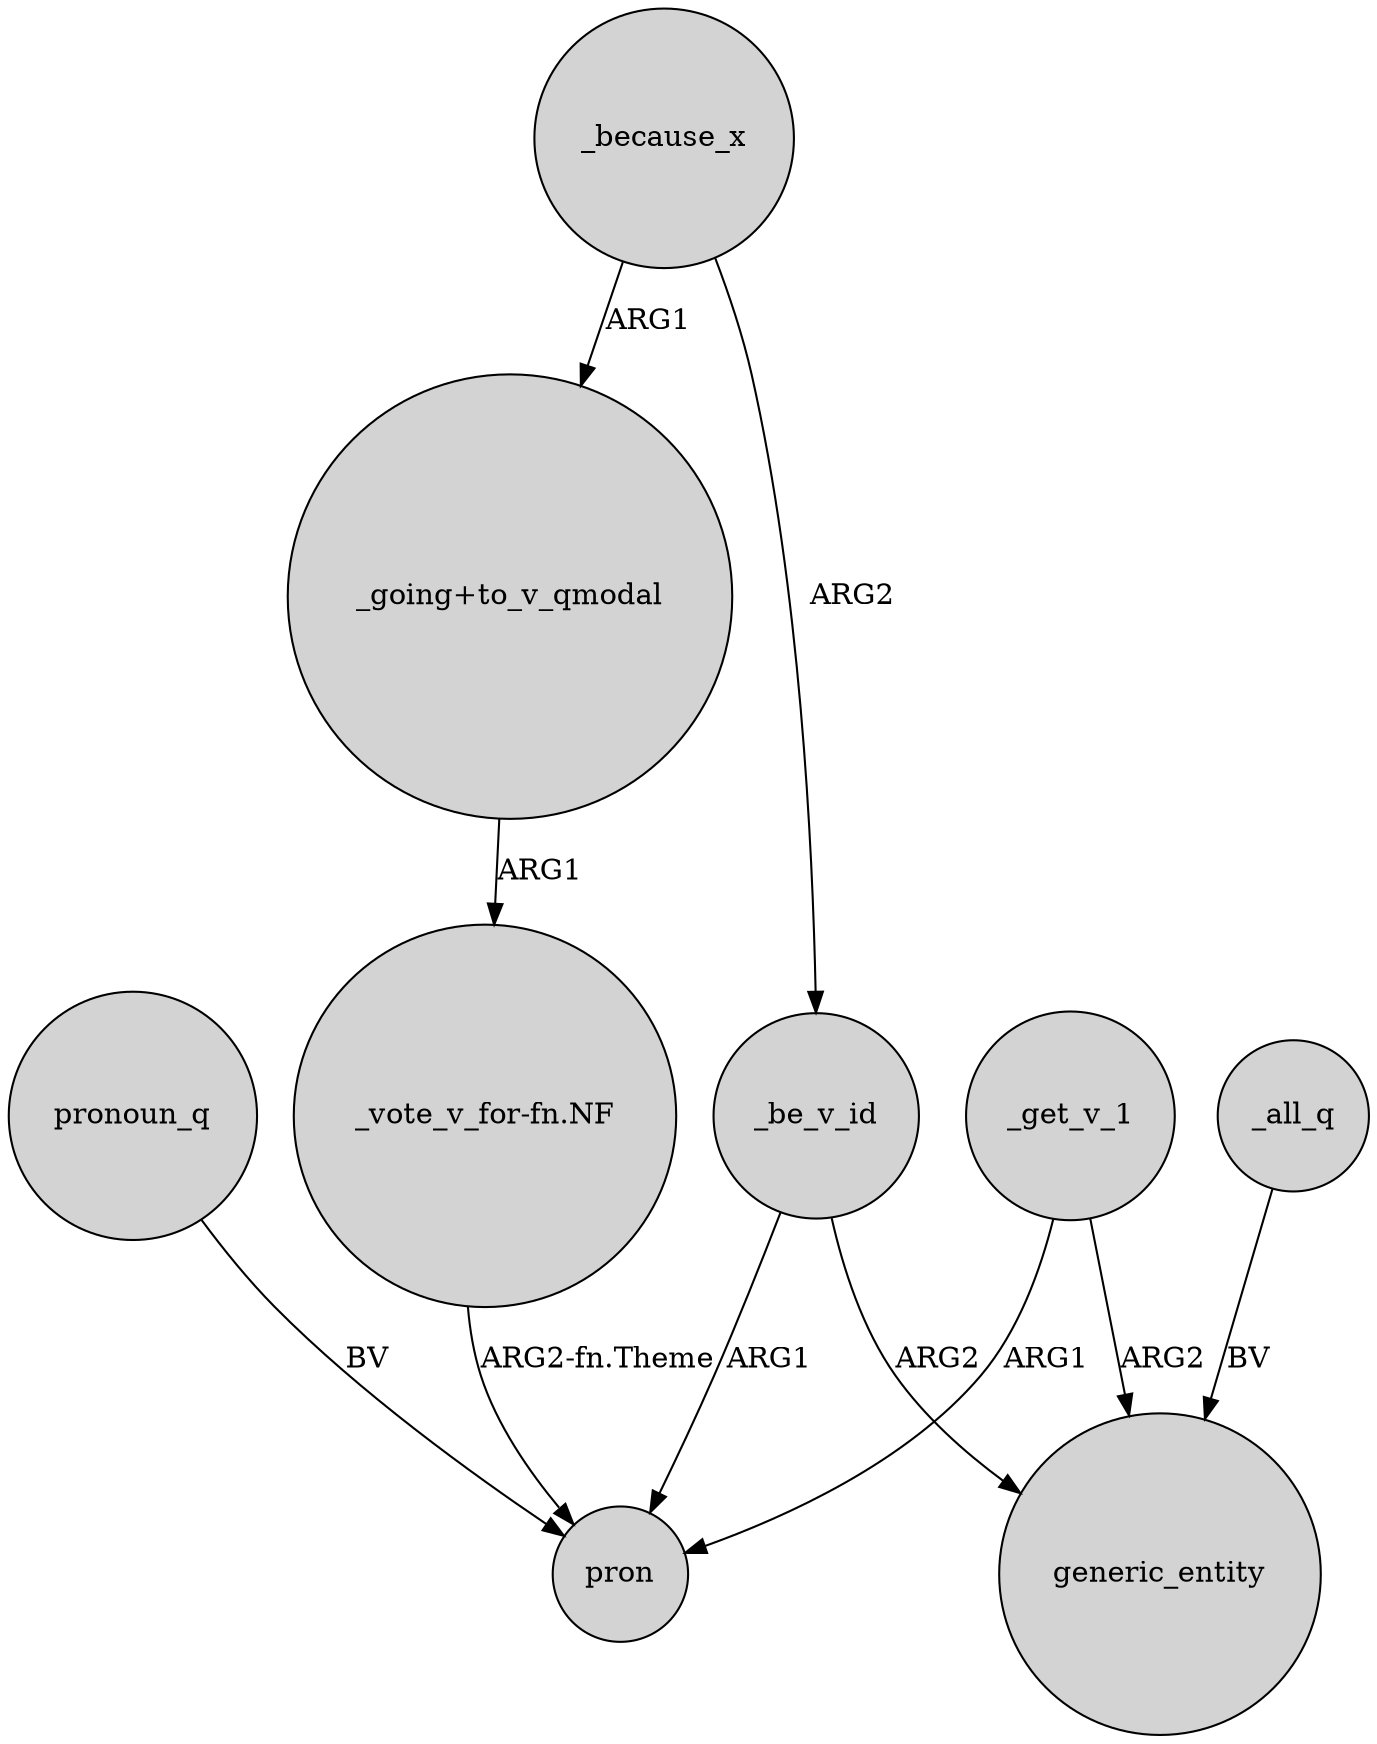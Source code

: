 digraph {
	node [shape=circle style=filled]
	"_going+to_v_qmodal" -> "_vote_v_for-fn.NF" [label=ARG1]
	"_vote_v_for-fn.NF" -> pron [label="ARG2-fn.Theme"]
	_get_v_1 -> pron [label=ARG1]
	_be_v_id -> pron [label=ARG1]
	_because_x -> "_going+to_v_qmodal" [label=ARG1]
	_be_v_id -> generic_entity [label=ARG2]
	_get_v_1 -> generic_entity [label=ARG2]
	_all_q -> generic_entity [label=BV]
	_because_x -> _be_v_id [label=ARG2]
	pronoun_q -> pron [label=BV]
}
